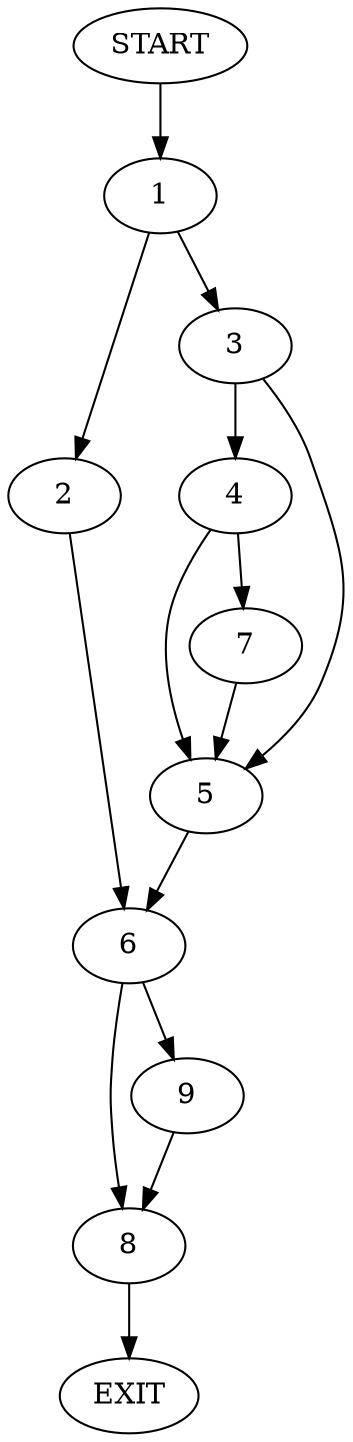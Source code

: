 digraph {
0 [label="START"]
10 [label="EXIT"]
0 -> 1
1 -> 2
1 -> 3
3 -> 4
3 -> 5
2 -> 6
4 -> 7
4 -> 5
5 -> 6
7 -> 5
6 -> 8
6 -> 9
9 -> 8
8 -> 10
}

